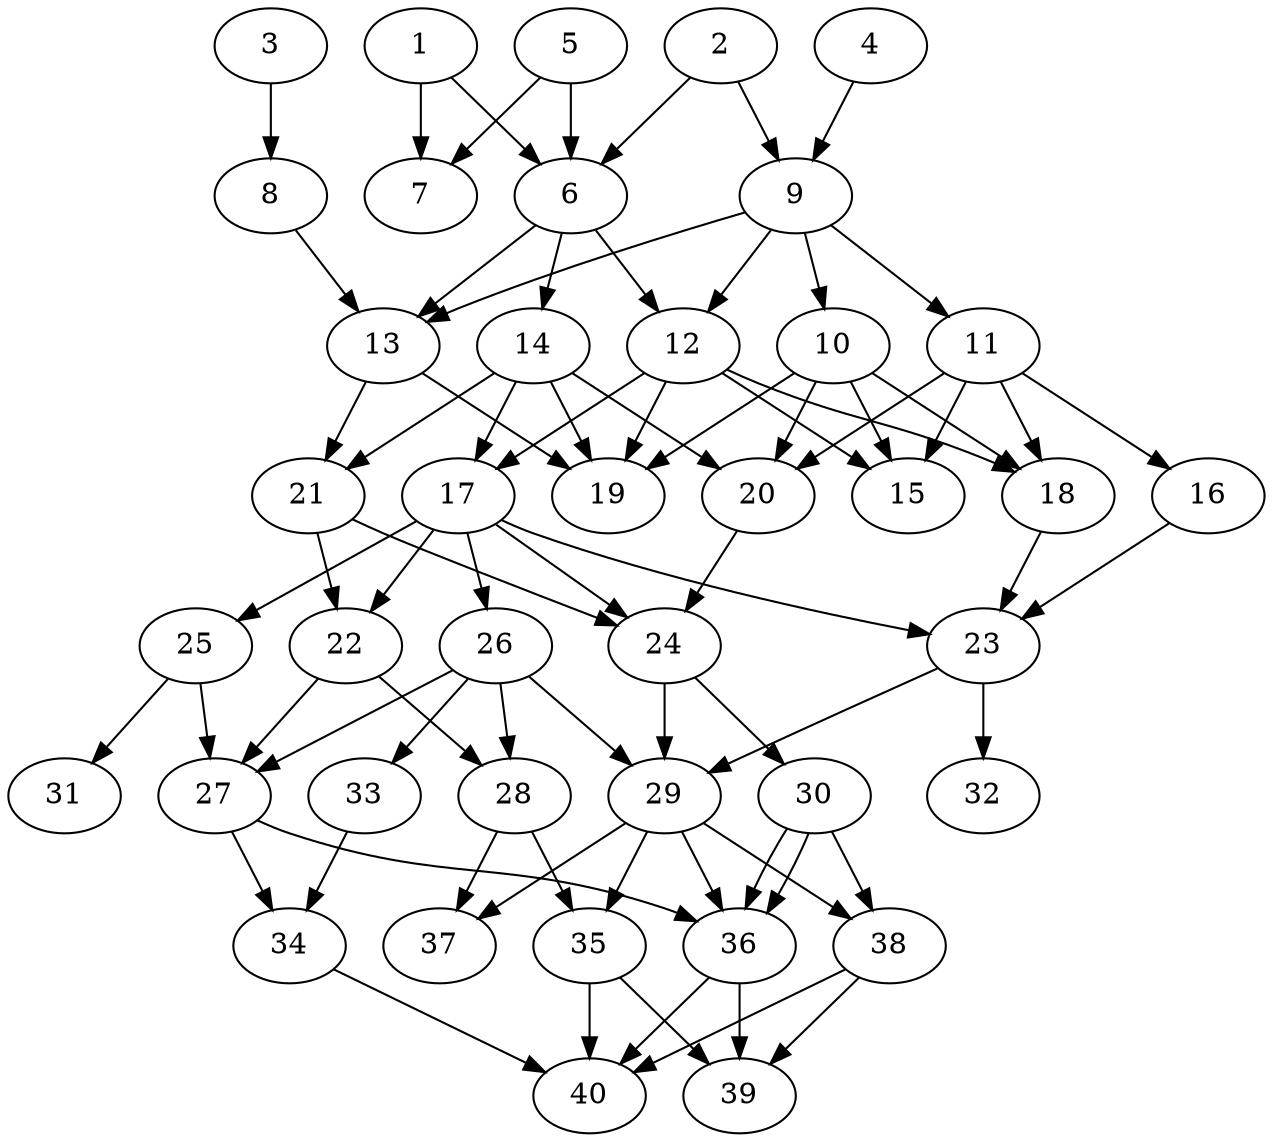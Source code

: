 // DAG automatically generated by daggen at Thu Oct  3 14:06:49 2019
// ./daggen --dot -n 40 --ccr 0.5 --fat 0.5 --regular 0.7 --density 0.7 --mindata 5242880 --maxdata 52428800 
digraph G {
  1 [size="19773440", alpha="0.05", expect_size="9886720"] 
  1 -> 6 [size ="9886720"]
  1 -> 7 [size ="9886720"]
  2 [size="27273216", alpha="0.12", expect_size="13636608"] 
  2 -> 6 [size ="13636608"]
  2 -> 9 [size ="13636608"]
  3 [size="12521472", alpha="0.12", expect_size="6260736"] 
  3 -> 8 [size ="6260736"]
  4 [size="80920576", alpha="0.14", expect_size="40460288"] 
  4 -> 9 [size ="40460288"]
  5 [size="10778624", alpha="0.09", expect_size="5389312"] 
  5 -> 6 [size ="5389312"]
  5 -> 7 [size ="5389312"]
  6 [size="41678848", alpha="0.12", expect_size="20839424"] 
  6 -> 12 [size ="20839424"]
  6 -> 13 [size ="20839424"]
  6 -> 14 [size ="20839424"]
  7 [size="14608384", alpha="0.07", expect_size="7304192"] 
  8 [size="67827712", alpha="0.16", expect_size="33913856"] 
  8 -> 13 [size ="33913856"]
  9 [size="68096000", alpha="0.16", expect_size="34048000"] 
  9 -> 10 [size ="34048000"]
  9 -> 11 [size ="34048000"]
  9 -> 12 [size ="34048000"]
  9 -> 13 [size ="34048000"]
  10 [size="97282048", alpha="0.01", expect_size="48641024"] 
  10 -> 15 [size ="48641024"]
  10 -> 18 [size ="48641024"]
  10 -> 19 [size ="48641024"]
  10 -> 20 [size ="48641024"]
  11 [size="102621184", alpha="0.05", expect_size="51310592"] 
  11 -> 15 [size ="51310592"]
  11 -> 16 [size ="51310592"]
  11 -> 18 [size ="51310592"]
  11 -> 20 [size ="51310592"]
  12 [size="33921024", alpha="0.15", expect_size="16960512"] 
  12 -> 15 [size ="16960512"]
  12 -> 17 [size ="16960512"]
  12 -> 18 [size ="16960512"]
  12 -> 19 [size ="16960512"]
  13 [size="92628992", alpha="0.16", expect_size="46314496"] 
  13 -> 19 [size ="46314496"]
  13 -> 21 [size ="46314496"]
  14 [size="55382016", alpha="0.16", expect_size="27691008"] 
  14 -> 17 [size ="27691008"]
  14 -> 19 [size ="27691008"]
  14 -> 20 [size ="27691008"]
  14 -> 21 [size ="27691008"]
  15 [size="26320896", alpha="0.03", expect_size="13160448"] 
  16 [size="69097472", alpha="0.14", expect_size="34548736"] 
  16 -> 23 [size ="34548736"]
  17 [size="29800448", alpha="0.12", expect_size="14900224"] 
  17 -> 22 [size ="14900224"]
  17 -> 23 [size ="14900224"]
  17 -> 24 [size ="14900224"]
  17 -> 25 [size ="14900224"]
  17 -> 26 [size ="14900224"]
  18 [size="60483584", alpha="0.01", expect_size="30241792"] 
  18 -> 23 [size ="30241792"]
  19 [size="40153088", alpha="0.19", expect_size="20076544"] 
  20 [size="19070976", alpha="0.16", expect_size="9535488"] 
  20 -> 24 [size ="9535488"]
  21 [size="23013376", alpha="0.15", expect_size="11506688"] 
  21 -> 22 [size ="11506688"]
  21 -> 24 [size ="11506688"]
  22 [size="46755840", alpha="0.17", expect_size="23377920"] 
  22 -> 27 [size ="23377920"]
  22 -> 28 [size ="23377920"]
  23 [size="24545280", alpha="0.19", expect_size="12272640"] 
  23 -> 29 [size ="12272640"]
  23 -> 32 [size ="12272640"]
  24 [size="101548032", alpha="0.17", expect_size="50774016"] 
  24 -> 29 [size ="50774016"]
  24 -> 30 [size ="50774016"]
  25 [size="83816448", alpha="0.15", expect_size="41908224"] 
  25 -> 27 [size ="41908224"]
  25 -> 31 [size ="41908224"]
  26 [size="97310720", alpha="0.19", expect_size="48655360"] 
  26 -> 27 [size ="48655360"]
  26 -> 28 [size ="48655360"]
  26 -> 29 [size ="48655360"]
  26 -> 33 [size ="48655360"]
  27 [size="67840000", alpha="0.04", expect_size="33920000"] 
  27 -> 34 [size ="33920000"]
  27 -> 36 [size ="33920000"]
  28 [size="29855744", alpha="0.01", expect_size="14927872"] 
  28 -> 35 [size ="14927872"]
  28 -> 37 [size ="14927872"]
  29 [size="36487168", alpha="0.11", expect_size="18243584"] 
  29 -> 35 [size ="18243584"]
  29 -> 36 [size ="18243584"]
  29 -> 37 [size ="18243584"]
  29 -> 38 [size ="18243584"]
  30 [size="33638400", alpha="0.18", expect_size="16819200"] 
  30 -> 36 [size ="16819200"]
  30 -> 36 [size ="16819200"]
  30 -> 38 [size ="16819200"]
  31 [size="15017984", alpha="0.06", expect_size="7508992"] 
  32 [size="84285440", alpha="0.18", expect_size="42142720"] 
  33 [size="69488640", alpha="0.08", expect_size="34744320"] 
  33 -> 34 [size ="34744320"]
  34 [size="67033088", alpha="0.07", expect_size="33516544"] 
  34 -> 40 [size ="33516544"]
  35 [size="52983808", alpha="0.10", expect_size="26491904"] 
  35 -> 39 [size ="26491904"]
  35 -> 40 [size ="26491904"]
  36 [size="27633664", alpha="0.05", expect_size="13816832"] 
  36 -> 39 [size ="13816832"]
  36 -> 40 [size ="13816832"]
  37 [size="22181888", alpha="0.04", expect_size="11090944"] 
  38 [size="40749056", alpha="0.14", expect_size="20374528"] 
  38 -> 39 [size ="20374528"]
  38 -> 40 [size ="20374528"]
  39 [size="46305280", alpha="0.10", expect_size="23152640"] 
  40 [size="96464896", alpha="0.08", expect_size="48232448"] 
}
